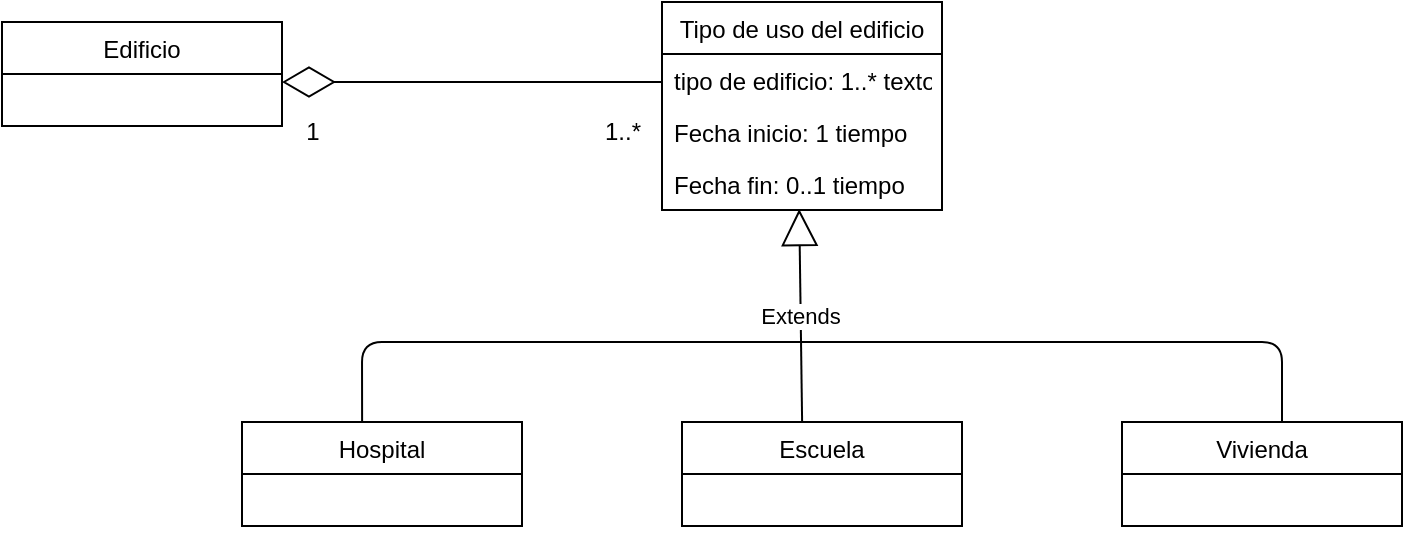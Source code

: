 <mxfile>
    <diagram id="dOzHy42DMR_c3hYep203" name="Página-1">
        <mxGraphModel dx="882" dy="475" grid="1" gridSize="10" guides="1" tooltips="1" connect="1" arrows="1" fold="1" page="1" pageScale="1" pageWidth="827" pageHeight="1169" math="0" shadow="0">
            <root>
                <mxCell id="0"/>
                <mxCell id="1" parent="0"/>
                <mxCell id="2" value="Escuela" style="swimlane;fontStyle=0;childLayout=stackLayout;horizontal=1;startSize=26;fillColor=none;horizontalStack=0;resizeParent=1;resizeParentMax=0;resizeLast=0;collapsible=1;marginBottom=0;" vertex="1" parent="1">
                    <mxGeometry x="380" y="280" width="140" height="52" as="geometry"/>
                </mxCell>
                <mxCell id="3" value=" " style="text;strokeColor=none;fillColor=none;align=left;verticalAlign=top;spacingLeft=4;spacingRight=4;overflow=hidden;rotatable=0;points=[[0,0.5],[1,0.5]];portConstraint=eastwest;" vertex="1" parent="2">
                    <mxGeometry y="26" width="140" height="26" as="geometry"/>
                </mxCell>
                <mxCell id="6" value="Vivienda" style="swimlane;fontStyle=0;childLayout=stackLayout;horizontal=1;startSize=26;fillColor=none;horizontalStack=0;resizeParent=1;resizeParentMax=0;resizeLast=0;collapsible=1;marginBottom=0;" vertex="1" parent="1">
                    <mxGeometry x="600" y="280" width="140" height="52" as="geometry"/>
                </mxCell>
                <mxCell id="7" value=" " style="text;strokeColor=none;fillColor=none;align=left;verticalAlign=top;spacingLeft=4;spacingRight=4;overflow=hidden;rotatable=0;points=[[0,0.5],[1,0.5]];portConstraint=eastwest;" vertex="1" parent="6">
                    <mxGeometry y="26" width="140" height="26" as="geometry"/>
                </mxCell>
                <mxCell id="10" value="Hospital" style="swimlane;fontStyle=0;childLayout=stackLayout;horizontal=1;startSize=26;fillColor=none;horizontalStack=0;resizeParent=1;resizeParentMax=0;resizeLast=0;collapsible=1;marginBottom=0;" vertex="1" parent="1">
                    <mxGeometry x="160" y="280" width="140" height="52" as="geometry"/>
                </mxCell>
                <mxCell id="12" value="  " style="text;strokeColor=none;fillColor=none;align=left;verticalAlign=top;spacingLeft=4;spacingRight=4;overflow=hidden;rotatable=0;points=[[0,0.5],[1,0.5]];portConstraint=eastwest;" vertex="1" parent="10">
                    <mxGeometry y="26" width="140" height="26" as="geometry"/>
                </mxCell>
                <mxCell id="14" value="Edificio" style="swimlane;fontStyle=0;childLayout=stackLayout;horizontal=1;startSize=26;fillColor=none;horizontalStack=0;resizeParent=1;resizeParentMax=0;resizeLast=0;collapsible=1;marginBottom=0;" vertex="1" parent="1">
                    <mxGeometry x="40" y="80" width="140" height="52" as="geometry"/>
                </mxCell>
                <mxCell id="16" value="   " style="text;strokeColor=none;fillColor=none;align=left;verticalAlign=top;spacingLeft=4;spacingRight=4;overflow=hidden;rotatable=0;points=[[0,0.5],[1,0.5]];portConstraint=eastwest;" vertex="1" parent="14">
                    <mxGeometry y="26" width="140" height="26" as="geometry"/>
                </mxCell>
                <mxCell id="18" value="" style="endArrow=diamondThin;endFill=0;endSize=24;html=1;entryX=1;entryY=0.154;entryDx=0;entryDy=0;entryPerimeter=0;" edge="1" parent="1" target="16">
                    <mxGeometry width="160" relative="1" as="geometry">
                        <mxPoint x="370" y="110" as="sourcePoint"/>
                        <mxPoint x="520" y="300" as="targetPoint"/>
                    </mxGeometry>
                </mxCell>
                <mxCell id="19" value="Tipo de uso del edificio" style="swimlane;fontStyle=0;childLayout=stackLayout;horizontal=1;startSize=26;fillColor=none;horizontalStack=0;resizeParent=1;resizeParentMax=0;resizeLast=0;collapsible=1;marginBottom=0;" vertex="1" parent="1">
                    <mxGeometry x="370" y="70" width="140" height="104" as="geometry"/>
                </mxCell>
                <mxCell id="20" value="tipo de edificio: 1..* texto" style="text;strokeColor=none;fillColor=none;align=left;verticalAlign=top;spacingLeft=4;spacingRight=4;overflow=hidden;rotatable=0;points=[[0,0.5],[1,0.5]];portConstraint=eastwest;" vertex="1" parent="19">
                    <mxGeometry y="26" width="140" height="26" as="geometry"/>
                </mxCell>
                <mxCell id="21" value="Fecha inicio: 1 tiempo" style="text;strokeColor=none;fillColor=none;align=left;verticalAlign=top;spacingLeft=4;spacingRight=4;overflow=hidden;rotatable=0;points=[[0,0.5],[1,0.5]];portConstraint=eastwest;" vertex="1" parent="19">
                    <mxGeometry y="52" width="140" height="26" as="geometry"/>
                </mxCell>
                <mxCell id="22" value="Fecha fin: 0..1 tiempo" style="text;strokeColor=none;fillColor=none;align=left;verticalAlign=top;spacingLeft=4;spacingRight=4;overflow=hidden;rotatable=0;points=[[0,0.5],[1,0.5]];portConstraint=eastwest;" vertex="1" parent="19">
                    <mxGeometry y="78" width="140" height="26" as="geometry"/>
                </mxCell>
                <mxCell id="23" value="" style="endArrow=none;html=1;exitX=0.429;exitY=0;exitDx=0;exitDy=0;exitPerimeter=0;" edge="1" parent="1" source="10">
                    <mxGeometry width="50" height="50" relative="1" as="geometry">
                        <mxPoint x="410" y="320" as="sourcePoint"/>
                        <mxPoint x="680" y="280" as="targetPoint"/>
                        <Array as="points">
                            <mxPoint x="220" y="240"/>
                            <mxPoint x="440" y="240"/>
                            <mxPoint x="680" y="240"/>
                        </Array>
                    </mxGeometry>
                </mxCell>
                <mxCell id="24" value="Extends" style="endArrow=block;endSize=16;endFill=0;html=1;exitX=0.429;exitY=0;exitDx=0;exitDy=0;exitPerimeter=0;entryX=0.49;entryY=0.98;entryDx=0;entryDy=0;entryPerimeter=0;" edge="1" parent="1" source="2" target="22">
                    <mxGeometry width="160" relative="1" as="geometry">
                        <mxPoint x="360" y="300" as="sourcePoint"/>
                        <mxPoint x="440" y="180" as="targetPoint"/>
                    </mxGeometry>
                </mxCell>
                <mxCell id="25" value="1" style="text;html=1;align=center;verticalAlign=middle;resizable=0;points=[];autosize=1;strokeColor=none;fillColor=none;" vertex="1" parent="1">
                    <mxGeometry x="180" y="120" width="30" height="30" as="geometry"/>
                </mxCell>
                <mxCell id="26" value="1..*" style="text;html=1;align=center;verticalAlign=middle;resizable=0;points=[];autosize=1;strokeColor=none;fillColor=none;" vertex="1" parent="1">
                    <mxGeometry x="330" y="120" width="40" height="30" as="geometry"/>
                </mxCell>
            </root>
        </mxGraphModel>
    </diagram>
</mxfile>
